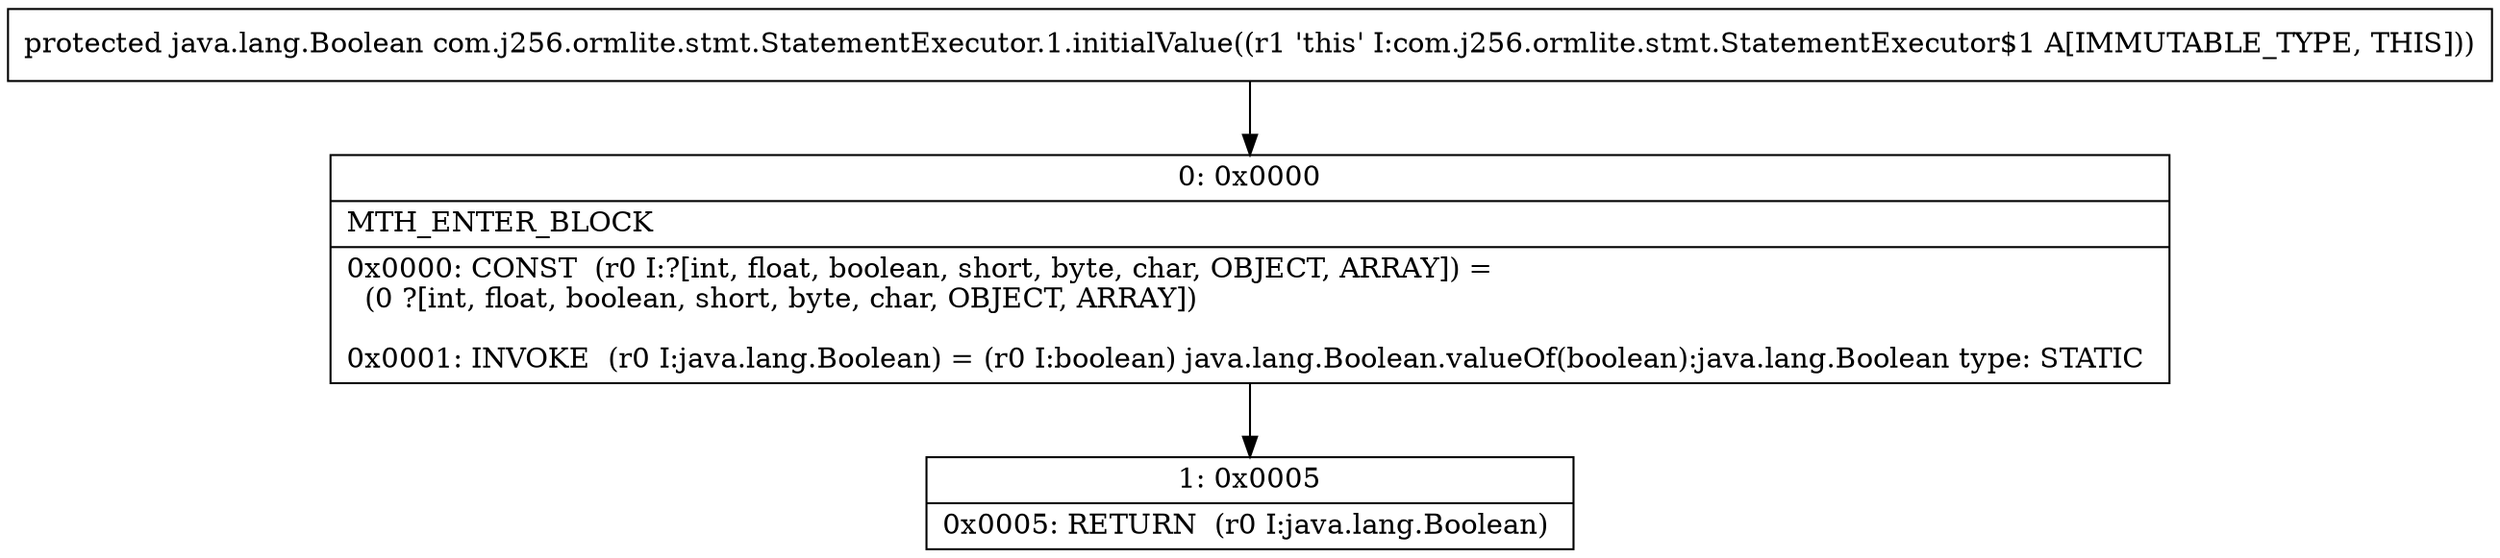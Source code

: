 digraph "CFG forcom.j256.ormlite.stmt.StatementExecutor.1.initialValue()Ljava\/lang\/Boolean;" {
Node_0 [shape=record,label="{0\:\ 0x0000|MTH_ENTER_BLOCK\l|0x0000: CONST  (r0 I:?[int, float, boolean, short, byte, char, OBJECT, ARRAY]) = \l  (0 ?[int, float, boolean, short, byte, char, OBJECT, ARRAY])\l \l0x0001: INVOKE  (r0 I:java.lang.Boolean) = (r0 I:boolean) java.lang.Boolean.valueOf(boolean):java.lang.Boolean type: STATIC \l}"];
Node_1 [shape=record,label="{1\:\ 0x0005|0x0005: RETURN  (r0 I:java.lang.Boolean) \l}"];
MethodNode[shape=record,label="{protected java.lang.Boolean com.j256.ormlite.stmt.StatementExecutor.1.initialValue((r1 'this' I:com.j256.ormlite.stmt.StatementExecutor$1 A[IMMUTABLE_TYPE, THIS])) }"];
MethodNode -> Node_0;
Node_0 -> Node_1;
}


